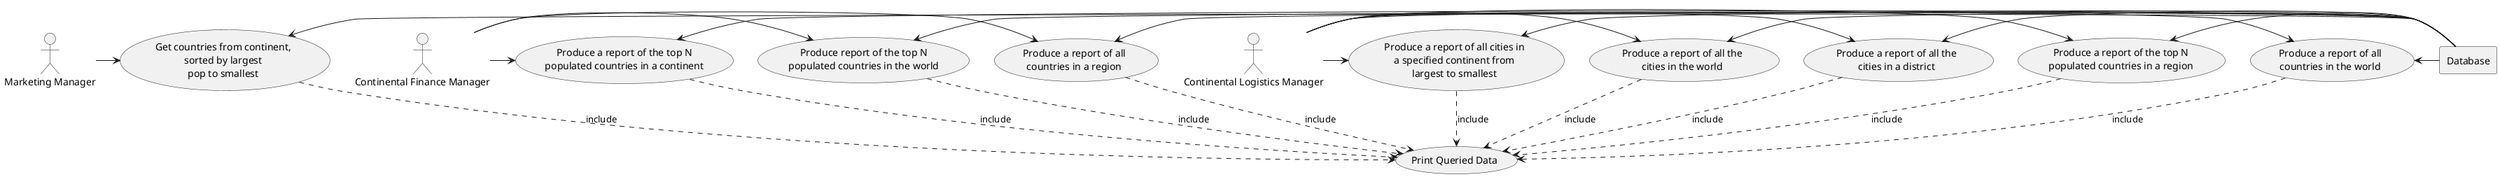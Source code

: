 @startuml
'https://plantuml.com/use-case-diagram

    'This represents use-case 1'
    actor Marketing as "Marketing Manager"
    rectangle Database
    usecase UCa as "Print Queried Data"
    usecase UC1 as "Get countries from continent,
                    sorted by largest
                    pop to smallest"
    top to bottom direction
    Marketing -> UC1
    UC1 ..> UCa : include
    UC1 <- Database

    'This represents use-case 2'
    actor Logistics as "Global Logistics Manager"
    rectangle Database
    usecase UCa as "Print Queried Data"
    usecase UC2 as "Produce a report of all
                    countries in the world"
     top to bottom direction
     Logistics -> UC2
     UC2 ..> UCa : include
     UC2 <- Database


    'This represents use-case 3'
    actor Finance as    "Regional Finance Manager"
    rectangle Database
    usecase UCa as "Print Queried Data"
    usecase UC3 as "Produce a report of all
                    countries in a region"
    top to bottom direction
    Finance -> UC3
    UC3 ..> UCa :include
    UC3 <- Database


    'This represents use-case 4'

    actor Finance as "Global Finance Manager"
    rectangle Database
    usecase UCa as "Print Queried Data"
    usecase UC4 as "Produce report of the top N
                    populated countries in the world"
    top to bottom direction
    Finance -> UC4
    UC4 ..> UCa : include
    UC4 <- Database


    'This represents use-case 5'
    actor Finance as "Continental Finance Manager"
    rectangle Database
    usecase UCa as "Print Queried Data"
    usecase UC5 as "Produce a report of the top N
                 populated countries in a continent"
    top to bottom direction
    Finance -> UC5
    UC5 ..> UCa : include
    UC5 <- Database

    'This represents use-case 6'
        actor Logistics as "Regional Logistics Manager"
        rectangle Database
        usecase UCa as "Print Queried Data"
        usecase UC6 as "Produce a report of the top N
                     populated countries in a region"
        top to bottom direction
        Logistics -> UC6
        UC6 ..> UCa : include
        UC6 <- Database


    'This represents use-case 7'

        actor Logistics as "District Level Logistics Manager"
        rectangle Database
        usecase UCa as "Print Queried Data"
        usecase UC7 as "Produce a report of all the
                        cities in a district"
        top to bottom direction
        Logistics -> UC7
        UC7 ..> UCa : include
        UC7 <- Database

    'This represents use-case 8'

       actor Logistics as "Global Level Logistics Manager"
       rectangle Database
       usecase UCa as "Print Queried Data"
       usecase UC8 as "Produce a report of all the
                       cities in the world"
       top to bottom direction
       Logistics -> UC8
       UC8 ..> UCa : include
       UC8 <- Database



     'This represents use-case 9'
      actor Logistics as "Continental Logistics Manager"
      rectangle Database
      usecase UCa as "Print Queried Data"
      usecase UC9 as "Produce a report of all cities in
                      a specified continent from
                      largest to smallest"
      top to bottom direction
      Logistics -> UC9
      UC9 ..> UCa : include
      UC9<- Database


@enduml